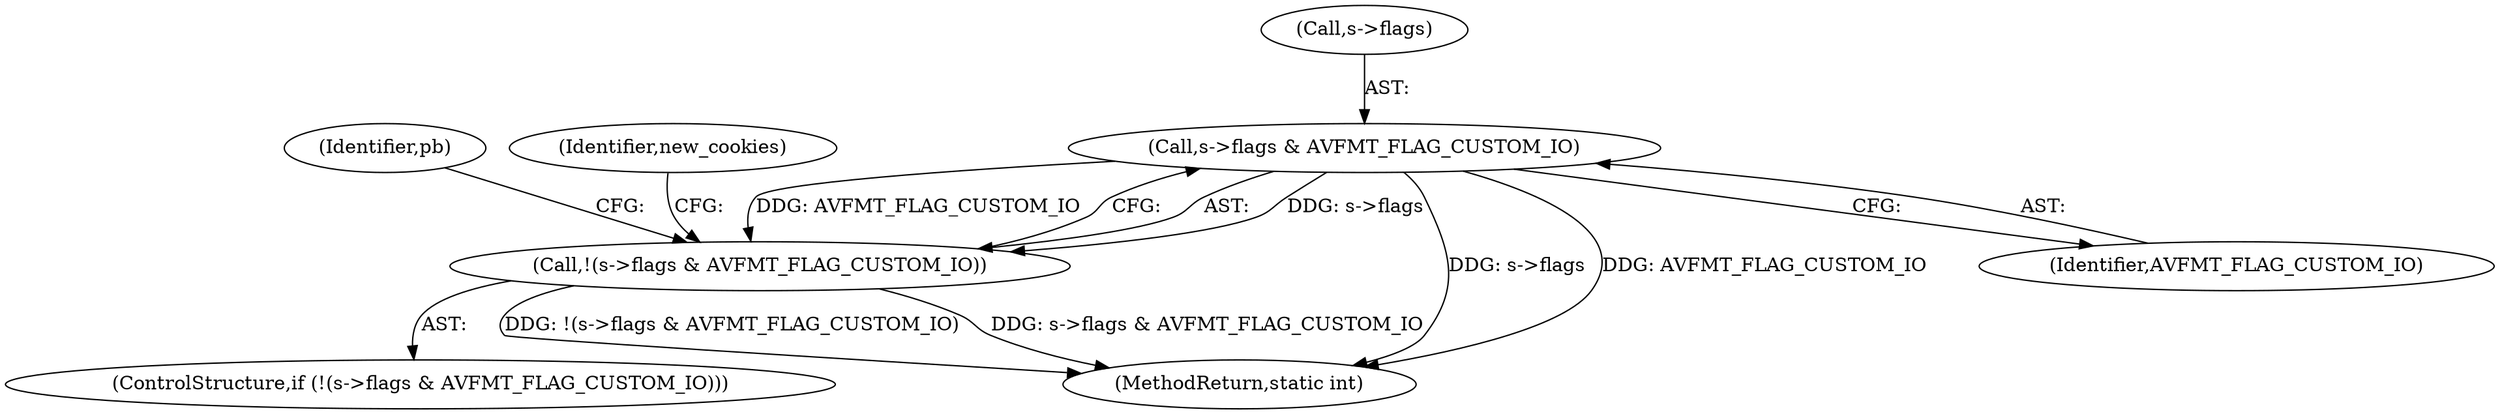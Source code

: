 digraph "0_FFmpeg_189ff4219644532bdfa7bab28dfedaee4d6d4021@pointer" {
"1000277" [label="(Call,s->flags & AVFMT_FLAG_CUSTOM_IO)"];
"1000276" [label="(Call,!(s->flags & AVFMT_FLAG_CUSTOM_IO))"];
"1000277" [label="(Call,s->flags & AVFMT_FLAG_CUSTOM_IO)"];
"1000278" [label="(Call,s->flags)"];
"1000284" [label="(Identifier,pb)"];
"1000276" [label="(Call,!(s->flags & AVFMT_FLAG_CUSTOM_IO))"];
"1000325" [label="(MethodReturn,static int)"];
"1000292" [label="(Identifier,new_cookies)"];
"1000275" [label="(ControlStructure,if (!(s->flags & AVFMT_FLAG_CUSTOM_IO)))"];
"1000281" [label="(Identifier,AVFMT_FLAG_CUSTOM_IO)"];
"1000277" -> "1000276"  [label="AST: "];
"1000277" -> "1000281"  [label="CFG: "];
"1000278" -> "1000277"  [label="AST: "];
"1000281" -> "1000277"  [label="AST: "];
"1000276" -> "1000277"  [label="CFG: "];
"1000277" -> "1000325"  [label="DDG: s->flags"];
"1000277" -> "1000325"  [label="DDG: AVFMT_FLAG_CUSTOM_IO"];
"1000277" -> "1000276"  [label="DDG: s->flags"];
"1000277" -> "1000276"  [label="DDG: AVFMT_FLAG_CUSTOM_IO"];
"1000276" -> "1000275"  [label="AST: "];
"1000284" -> "1000276"  [label="CFG: "];
"1000292" -> "1000276"  [label="CFG: "];
"1000276" -> "1000325"  [label="DDG: !(s->flags & AVFMT_FLAG_CUSTOM_IO)"];
"1000276" -> "1000325"  [label="DDG: s->flags & AVFMT_FLAG_CUSTOM_IO"];
}
